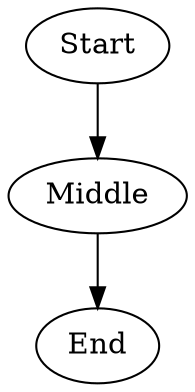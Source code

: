 digraph G {
    "A" [label="Start"];
    "B" [label="Middle"];
    "C" [label="End"];
    "A" -> "B";
    "B" -> "C";
}
